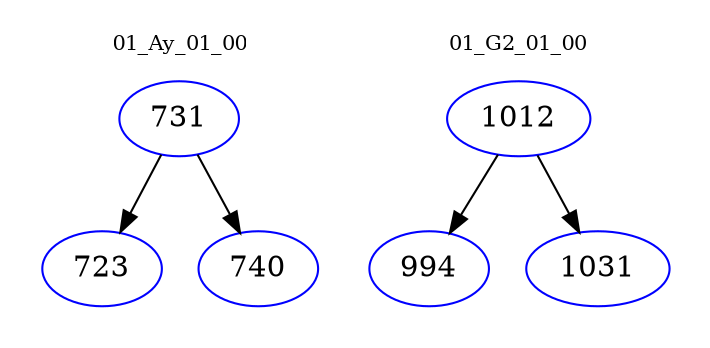 digraph{
subgraph cluster_0 {
color = white
label = "01_Ay_01_00";
fontsize=10;
T0_731 [label="731", color="blue"]
T0_731 -> T0_723 [color="black"]
T0_723 [label="723", color="blue"]
T0_731 -> T0_740 [color="black"]
T0_740 [label="740", color="blue"]
}
subgraph cluster_1 {
color = white
label = "01_G2_01_00";
fontsize=10;
T1_1012 [label="1012", color="blue"]
T1_1012 -> T1_994 [color="black"]
T1_994 [label="994", color="blue"]
T1_1012 -> T1_1031 [color="black"]
T1_1031 [label="1031", color="blue"]
}
}
